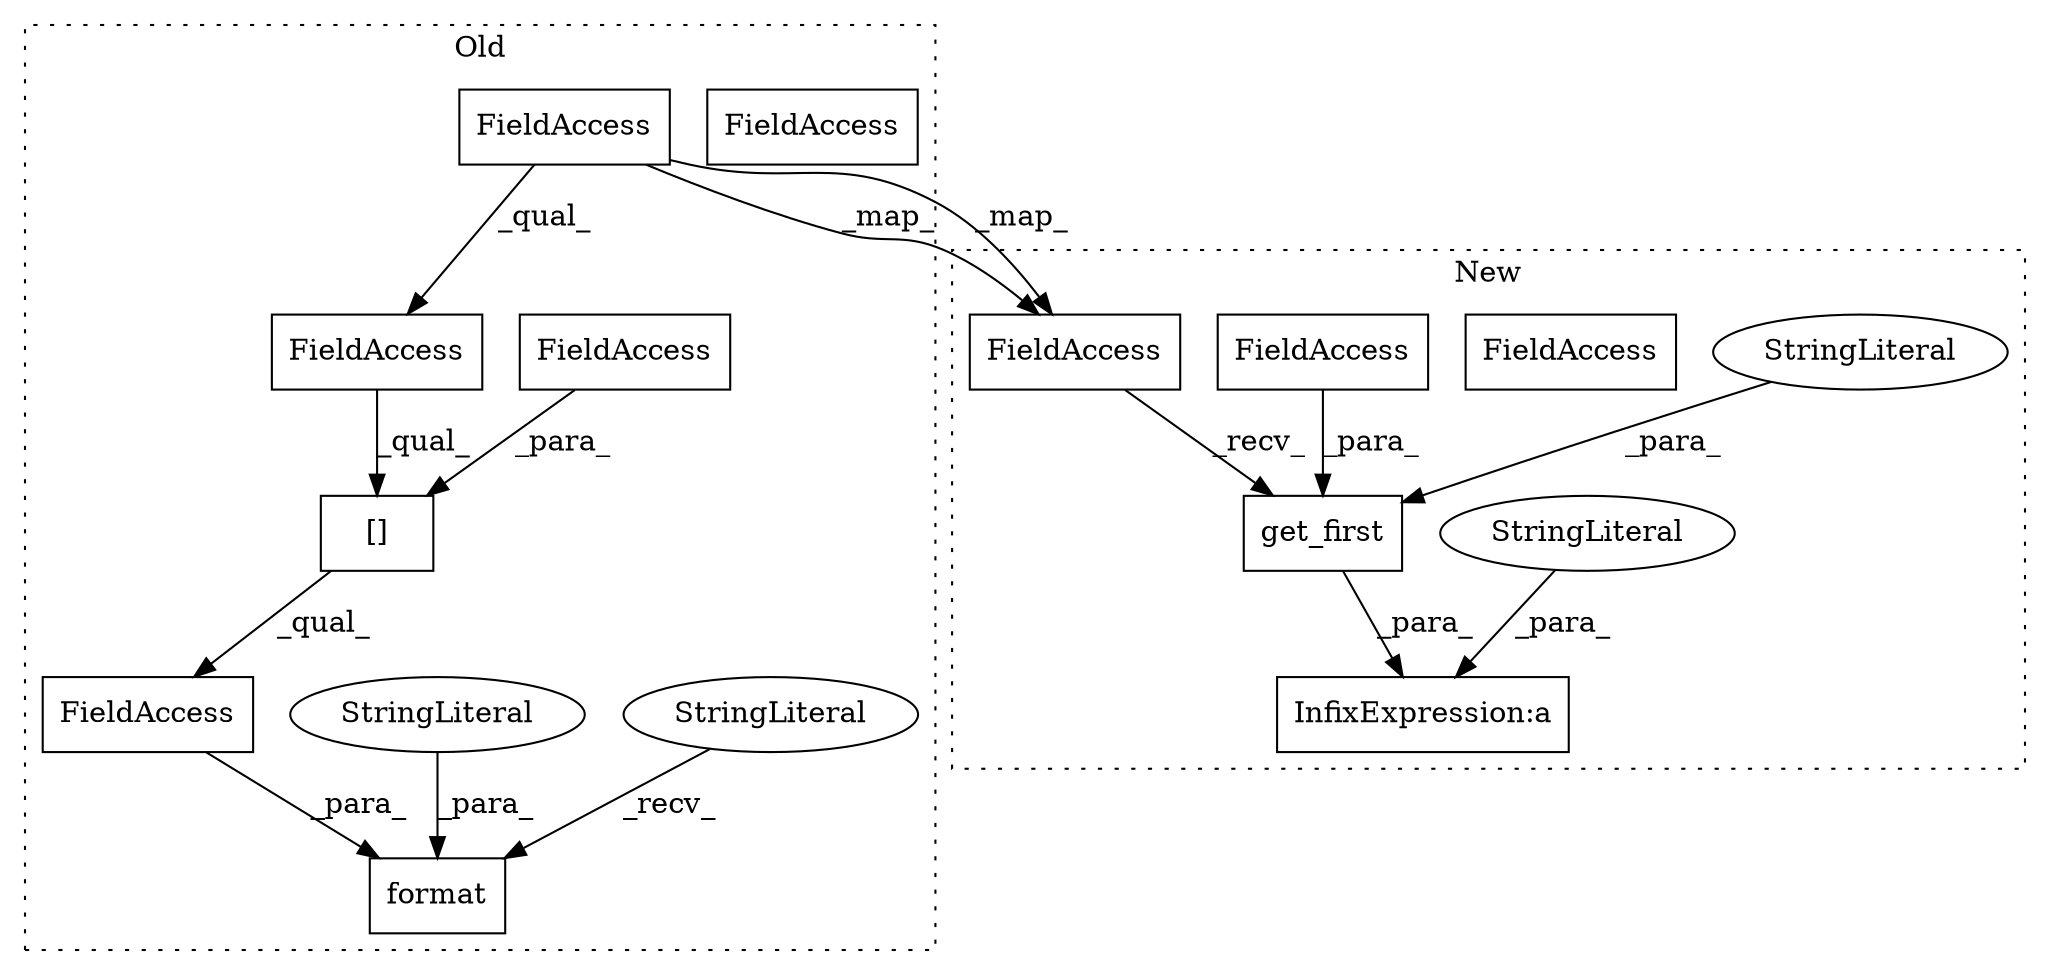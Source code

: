 digraph G {
subgraph cluster0 {
1 [label="[]" a="2" s="2238,2299" l="53,1" shape="box"];
4 [label="FieldAccess" a="22" s="2238" l="71" shape="box"];
5 [label="FieldAccess" a="22" s="2291" l="8" shape="box"];
6 [label="FieldAccess" a="22" s="2238" l="52" shape="box"];
8 [label="FieldAccess" a="22" s="2238" l="37" shape="box"];
12 [label="format" a="32" s="2231,2323" l="7,1" shape="box"];
13 [label="StringLiteral" a="45" s="2223" l="7" shape="ellipse"];
14 [label="StringLiteral" a="45" s="2310" l="13" shape="ellipse"];
15 [label="FieldAccess" a="22" s="2238" l="37" shape="box"];
label = "Old";
style="dotted";
}
subgraph cluster1 {
2 [label="get_first" a="32" s="2142,2223" l="10,1" shape="box"];
3 [label="StringLiteral" a="45" s="2152" l="52" shape="ellipse"];
7 [label="FieldAccess" a="22" s="2104" l="37" shape="box"];
9 [label="FieldAccess" a="22" s="2205" l="18" shape="box"];
10 [label="InfixExpression:a" a="27" s="2224" l="3" shape="box"];
11 [label="StringLiteral" a="45" s="2227" l="14" shape="ellipse"];
16 [label="FieldAccess" a="22" s="2104" l="37" shape="box"];
label = "New";
style="dotted";
}
1 -> 4 [label="_qual_"];
2 -> 10 [label="_para_"];
3 -> 2 [label="_para_"];
4 -> 12 [label="_para_"];
5 -> 1 [label="_para_"];
6 -> 1 [label="_qual_"];
9 -> 2 [label="_para_"];
11 -> 10 [label="_para_"];
13 -> 12 [label="_recv_"];
14 -> 12 [label="_para_"];
15 -> 16 [label="_map_"];
15 -> 6 [label="_qual_"];
15 -> 16 [label="_map_"];
16 -> 2 [label="_recv_"];
}
